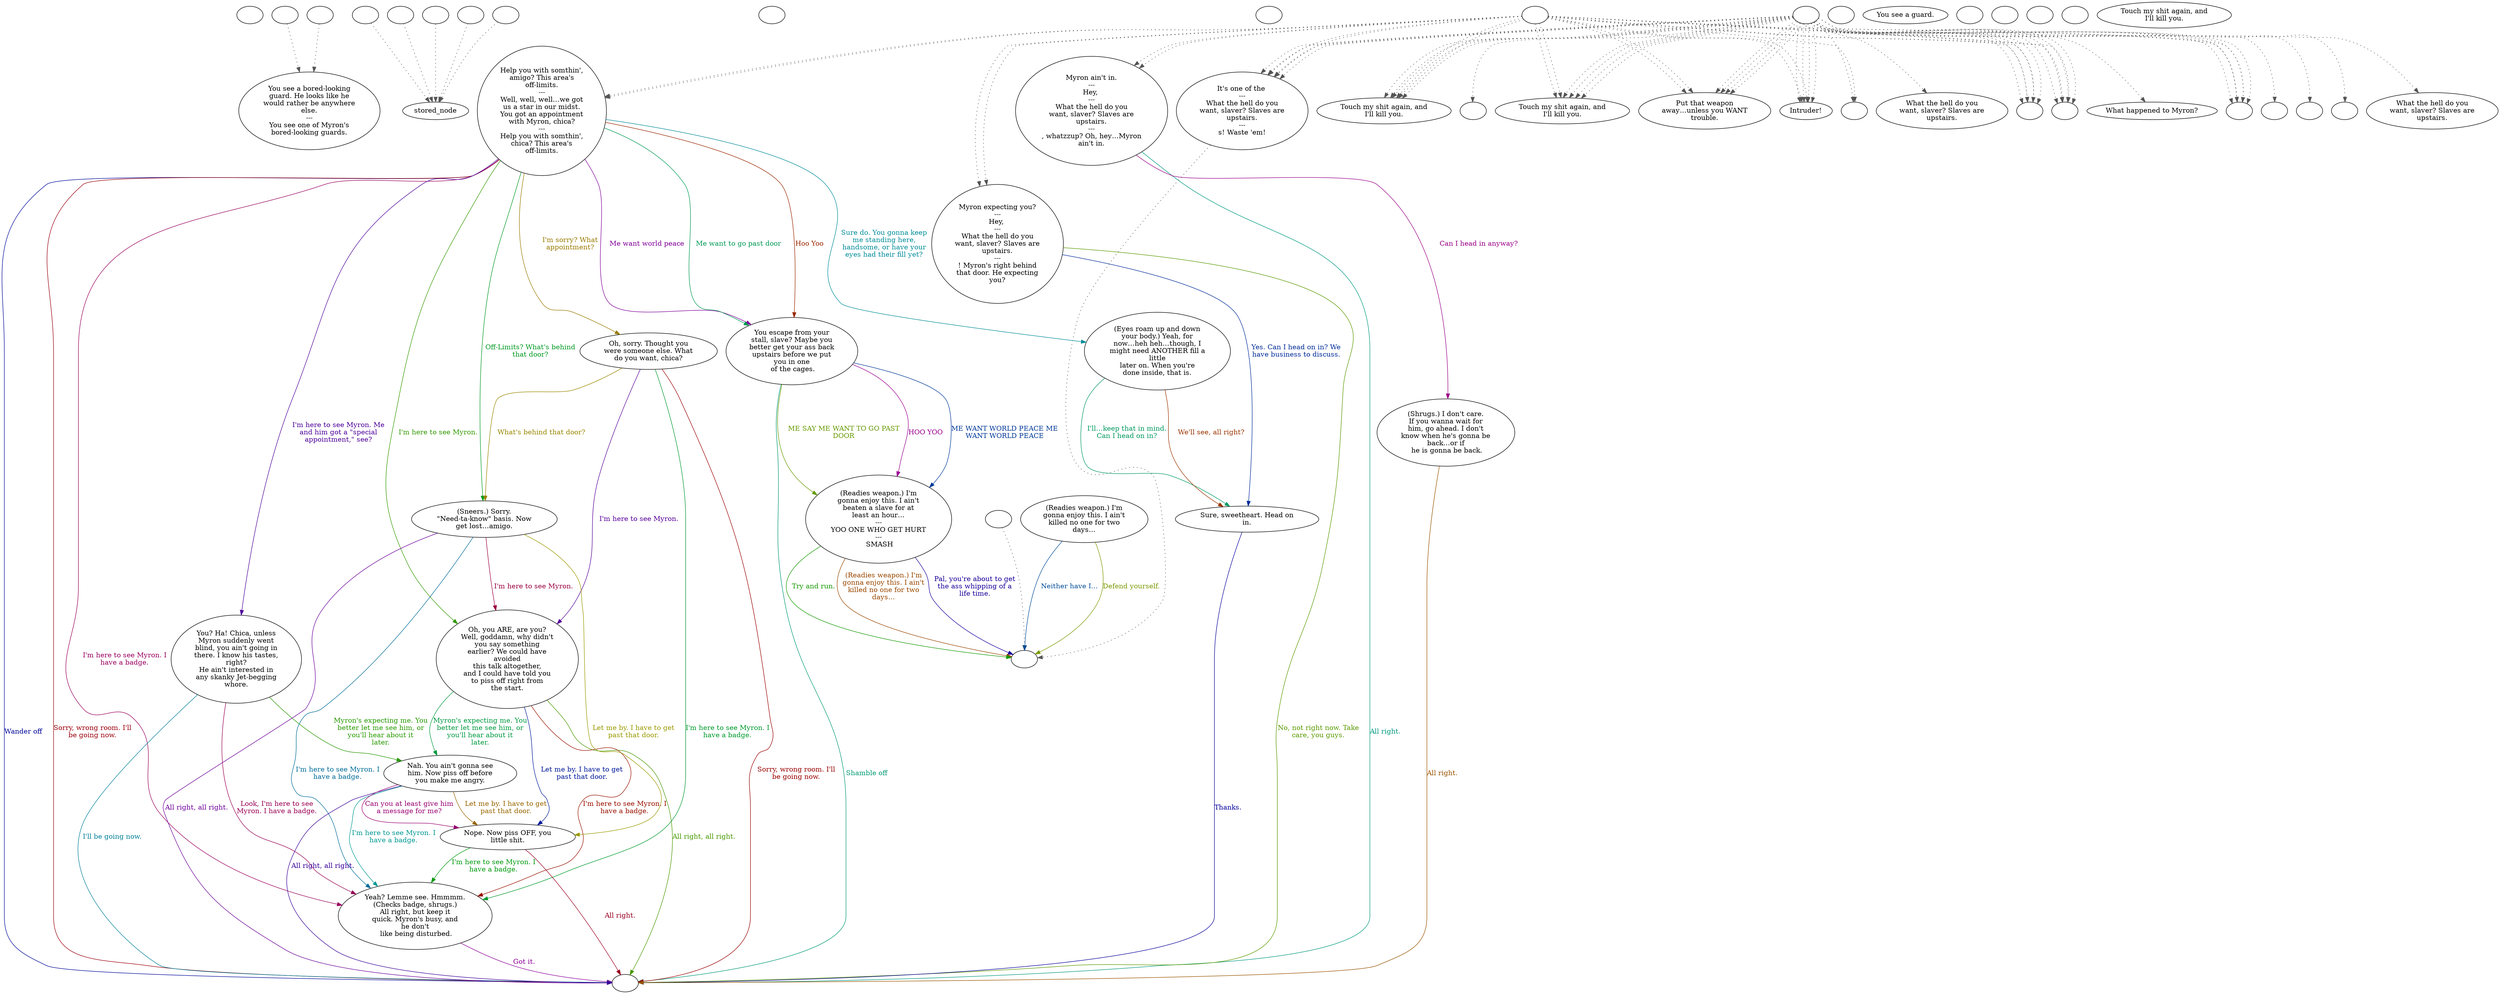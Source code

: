 digraph ncMyrGrd {
  "checkPartyMembersNearDoor" [style=filled       fillcolor="#FFFFFF"       color="#000000"]
  "checkPartyMembersNearDoor" [label=""]
  "ChooseFromList" [style=filled       fillcolor="#FFFFFF"       color="#000000"]
  "ChooseFromList" [label="You see a bored-looking\nguard. He looks like he\nwould rather be anywhere\nelse.\n---\nYou see one of Myron's\nbored-looking guards."]
  "CLICK_PREV" [style=filled       fillcolor="#FFFFFF"       color="#000000"]
  "CLICK_PREV" -> "ChooseFromList" [style=dotted color="#555555"]
  "CLICK_PREV" [label=""]
  "CLICK_0" [style=filled       fillcolor="#FFFFFF"       color="#000000"]
  "CLICK_0" -> "stored_node" [style=dotted color="#555555"]
  "CLICK_0" [label=""]
  "CLICK_1" [style=filled       fillcolor="#FFFFFF"       color="#000000"]
  "CLICK_1" -> "stored_node" [style=dotted color="#555555"]
  "CLICK_1" [label=""]
  "CLICK_2" [style=filled       fillcolor="#FFFFFF"       color="#000000"]
  "CLICK_2" -> "stored_node" [style=dotted color="#555555"]
  "CLICK_2" [label=""]
  "CLICK_3" [style=filled       fillcolor="#FFFFFF"       color="#000000"]
  "CLICK_3" -> "stored_node" [style=dotted color="#555555"]
  "CLICK_3" [label=""]
  "CLICK_4" [style=filled       fillcolor="#FFFFFF"       color="#000000"]
  "CLICK_4" -> "stored_node" [style=dotted color="#555555"]
  "CLICK_4" [label=""]
  "CLICK_MORE" [style=filled       fillcolor="#FFFFFF"       color="#000000"]
  "CLICK_MORE" -> "ChooseFromList" [style=dotted color="#555555"]
  "CLICK_MORE" [label=""]
  "start" [style=filled       fillcolor="#FFFFFF"       color="#000000"]
  "start" [label=""]
  "critter_p_proc" [style=filled       fillcolor="#FFFFFF"       color="#000000"]
  "critter_p_proc" [label=""]
  "pickup_p_proc" [style=filled       fillcolor="#FFFFFF"       color="#000000"]
  "pickup_p_proc" -> "Node998" [style=dotted color="#555555"]
  "pickup_p_proc" [label=""]
  "talk_p_proc" [style=filled       fillcolor="#FFFFFF"       color="#000000"]
  "talk_p_proc" -> "Node006" [style=dotted color="#555555"]
  "talk_p_proc" -> "Node007" [style=dotted color="#555555"]
  "talk_p_proc" -> "Node008" [style=dotted color="#555555"]
  "talk_p_proc" -> "Node006" [style=dotted color="#555555"]
  "talk_p_proc" -> "Node007" [style=dotted color="#555555"]
  "talk_p_proc" -> "Node008" [style=dotted color="#555555"]
  "talk_p_proc" -> "Node009" [style=dotted color="#555555"]
  "talk_p_proc" -> "Node009" [style=dotted color="#555555"]
  "talk_p_proc" -> "Node010" [style=dotted color="#555555"]
  "talk_p_proc" -> "Node010" [style=dotted color="#555555"]
  "talk_p_proc" -> "Node011" [style=dotted color="#555555"]
  "talk_p_proc" -> "Node011" [style=dotted color="#555555"]
  "talk_p_proc" -> "Node012" [style=dotted color="#555555"]
  "talk_p_proc" -> "Node012" [style=dotted color="#555555"]
  "talk_p_proc" -> "Node013" [style=dotted color="#555555"]
  "talk_p_proc" -> "Node013" [style=dotted color="#555555"]
  "talk_p_proc" -> "Node004" [style=dotted color="#555555"]
  "talk_p_proc" -> "Node032" [style=dotted color="#555555"]
  "talk_p_proc" -> "Node032" [style=dotted color="#555555"]
  "talk_p_proc" -> "Node031" [style=dotted color="#555555"]
  "talk_p_proc" -> "Node031" [style=dotted color="#555555"]
  "talk_p_proc" -> "Node018" [style=dotted color="#555555"]
  "talk_p_proc" -> "Node018" [style=dotted color="#555555"]
  "talk_p_proc" [label=""]
  "destroy_p_proc" [style=filled       fillcolor="#FFFFFF"       color="#000000"]
  "destroy_p_proc" [label=""]
  "look_at_p_proc" [style=filled       fillcolor="#FFFFFF"       color="#000000"]
  "look_at_p_proc" [label="You see a guard."]
  "description_p_proc" [style=filled       fillcolor="#FFFFFF"       color="#000000"]
  "description_p_proc" [label=""]
  "use_skill_on_p_proc" [style=filled       fillcolor="#FFFFFF"       color="#000000"]
  "use_skill_on_p_proc" [label=""]
  "damage_p_proc" [style=filled       fillcolor="#FFFFFF"       color="#000000"]
  "damage_p_proc" [label=""]
  "map_enter_p_proc" [style=filled       fillcolor="#FFFFFF"       color="#000000"]
  "map_enter_p_proc" [label=""]
  "timed_event_p_proc" [style=filled       fillcolor="#FFFFFF"       color="#000000"]
  "timed_event_p_proc" -> "Node006" [style=dotted color="#555555"]
  "timed_event_p_proc" -> "Node007" [style=dotted color="#555555"]
  "timed_event_p_proc" -> "Node008" [style=dotted color="#555555"]
  "timed_event_p_proc" -> "Node006" [style=dotted color="#555555"]
  "timed_event_p_proc" -> "Node007" [style=dotted color="#555555"]
  "timed_event_p_proc" -> "Node008" [style=dotted color="#555555"]
  "timed_event_p_proc" -> "Node009" [style=dotted color="#555555"]
  "timed_event_p_proc" -> "Node009" [style=dotted color="#555555"]
  "timed_event_p_proc" -> "Node010" [style=dotted color="#555555"]
  "timed_event_p_proc" -> "Node010" [style=dotted color="#555555"]
  "timed_event_p_proc" -> "Node011" [style=dotted color="#555555"]
  "timed_event_p_proc" -> "Node011" [style=dotted color="#555555"]
  "timed_event_p_proc" -> "Node012" [style=dotted color="#555555"]
  "timed_event_p_proc" -> "Node012" [style=dotted color="#555555"]
  "timed_event_p_proc" -> "Node013" [style=dotted color="#555555"]
  "timed_event_p_proc" -> "Node013" [style=dotted color="#555555"]
  "timed_event_p_proc" -> "Node002" [style=dotted color="#555555"]
  "timed_event_p_proc" -> "Node003" [style=dotted color="#555555"]
  "timed_event_p_proc" -> "Node006" [style=dotted color="#555555"]
  "timed_event_p_proc" -> "Node007" [style=dotted color="#555555"]
  "timed_event_p_proc" -> "Node008" [style=dotted color="#555555"]
  "timed_event_p_proc" -> "Node006" [style=dotted color="#555555"]
  "timed_event_p_proc" -> "Node007" [style=dotted color="#555555"]
  "timed_event_p_proc" -> "Node008" [style=dotted color="#555555"]
  "timed_event_p_proc" -> "Node009" [style=dotted color="#555555"]
  "timed_event_p_proc" -> "Node009" [style=dotted color="#555555"]
  "timed_event_p_proc" -> "Node010" [style=dotted color="#555555"]
  "timed_event_p_proc" -> "Node010" [style=dotted color="#555555"]
  "timed_event_p_proc" -> "Node011" [style=dotted color="#555555"]
  "timed_event_p_proc" -> "Node011" [style=dotted color="#555555"]
  "timed_event_p_proc" -> "Node012" [style=dotted color="#555555"]
  "timed_event_p_proc" -> "Node012" [style=dotted color="#555555"]
  "timed_event_p_proc" -> "Node013" [style=dotted color="#555555"]
  "timed_event_p_proc" -> "Node013" [style=dotted color="#555555"]
  "timed_event_p_proc" -> "Node004" [style=dotted color="#555555"]
  "timed_event_p_proc" -> "Node005" [style=dotted color="#555555"]
  "timed_event_p_proc" -> "Node014" [style=dotted color="#555555"]
  "timed_event_p_proc" -> "Node015" [style=dotted color="#555555"]
  "timed_event_p_proc" -> "Node016" [style=dotted color="#555555"]
  "timed_event_p_proc" -> "Node017" [style=dotted color="#555555"]
  "timed_event_p_proc" [label=""]
  "Node998" [style=filled       fillcolor="#FFFFFF"       color="#000000"]
  "Node998" [label=""]
  "Node999" [style=filled       fillcolor="#FFFFFF"       color="#000000"]
  "Node999" [label=""]
  "Node001" [style=filled       fillcolor="#FFFFFF"       color="#000000"]
  "Node001" [label="Touch my shit again, and\nI'll kill you."]
  "Node002" [style=filled       fillcolor="#FFFFFF"       color="#000000"]
  "Node002" [label=""]
  "Node003" [style=filled       fillcolor="#FFFFFF"       color="#000000"]
  "Node003" [label=""]
  "Node004" [style=filled       fillcolor="#FFFFFF"       color="#000000"]
  "Node004" [label=""]
  "Node005" [style=filled       fillcolor="#FFFFFF"       color="#000000"]
  "Node005" [label="What the hell do you\nwant, slaver? Slaves are\nupstairs."]
  "Node006" [style=filled       fillcolor="#FFFFFF"       color="#000000"]
  "Node006" -> "Node998" [style=dotted color="#555555"]
  "Node006" [label="It's one of the \n---\nWhat the hell do you\nwant, slaver? Slaves are\nupstairs.\n---\ns! Waste 'em!"]
  "Node007" [style=filled       fillcolor="#FFFFFF"       color="#000000"]
  "Node007" [label="Touch my shit again, and\nI'll kill you."]
  "Node008" [style=filled       fillcolor="#FFFFFF"       color="#000000"]
  "Node008" [label="Touch my shit again, and\nI'll kill you."]
  "Node009" [style=filled       fillcolor="#FFFFFF"       color="#000000"]
  "Node009" [label="Put that weapon\naway…unless you WANT\ntrouble."]
  "Node010" [style=filled       fillcolor="#FFFFFF"       color="#000000"]
  "Node010" [label="Intruder!"]
  "Node011" [style=filled       fillcolor="#FFFFFF"       color="#000000"]
  "Node011" [label=""]
  "Node012" [style=filled       fillcolor="#FFFFFF"       color="#000000"]
  "Node012" [label=""]
  "Node013" [style=filled       fillcolor="#FFFFFF"       color="#000000"]
  "Node013" [label=""]
  "Node014" [style=filled       fillcolor="#FFFFFF"       color="#000000"]
  "Node014" [label=""]
  "Node015" [style=filled       fillcolor="#FFFFFF"       color="#000000"]
  "Node015" [label="What the hell do you\nwant, slaver? Slaves are\nupstairs."]
  "Node016" [style=filled       fillcolor="#FFFFFF"       color="#000000"]
  "Node016" [label="What happened to Myron?"]
  "Node017" [style=filled       fillcolor="#FFFFFF"       color="#000000"]
  "Node017" [label=""]
  "Node018" [style=filled       fillcolor="#FFFFFF"       color="#000000"]
  "Node018" [label="Help you with somthin',\namigo? This area's\noff-limits.\n---\nWell, well, well…we got\nus a star in our midst.\nYou got an appointment\nwith Myron, chica?\n---\nHelp you with somthin',\nchica? This area's\noff-limits."]
  "Node018" -> "Node019" [label="Me want world peace" color="#800099" fontcolor="#800099"]
  "Node018" -> "Node019" [label="Me want to go past door" color="#009954" fontcolor="#009954"]
  "Node018" -> "Node019" [label="Hoo Yoo" color="#992700" fontcolor="#992700"]
  "Node018" -> "Node999" [label="Wander off" color="#000699" fontcolor="#000699"]
  "Node018" -> "Node022" [label="I'm here to see Myron." color="#329900" fontcolor="#329900"]
  "Node018" -> "Node026" [label="I'm here to see Myron. I\nhave a badge." color="#99005F" fontcolor="#99005F"]
  "Node018" -> "Node027" [label="Sure do. You gonna keep\nme standing here,\nhandsome, or have your\neyes had their fill yet?" color="#008C99" fontcolor="#008C99"]
  "Node018" -> "Node030" [label="I'm sorry? What\nappointment?" color="#997A00" fontcolor="#997A00"]
  "Node018" -> "Node029" [label="I'm here to see Myron. Me\nand him got a \"special\nappointment,\" see?" color="#4D0099" fontcolor="#4D0099"]
  "Node018" -> "Node021" [label="Off-Limits? What's behind\nthat door?" color="#009920" fontcolor="#009920"]
  "Node018" -> "Node999" [label="Sorry, wrong room. I'll\nbe going now." color="#99000C" fontcolor="#99000C"]
  "Node019" [style=filled       fillcolor="#FFFFFF"       color="#000000"]
  "Node019" [label="You escape from your\nstall, slave? Maybe you\nbetter get your ass back\nupstairs before we put\nyou in one\n of the cages."]
  "Node019" -> "Node020" [label="ME WANT WORLD PEACE ME\nWANT WORLD PEACE" color="#003999" fontcolor="#003999"]
  "Node019" -> "Node020" [label="ME SAY ME WANT TO GO PAST\nDOOR" color="#659900" fontcolor="#659900"]
  "Node019" -> "Node020" [label="HOO YOO" color="#990092" fontcolor="#990092"]
  "Node019" -> "Node999" [label="Shamble off" color="#009973" fontcolor="#009973"]
  "Node020" [style=filled       fillcolor="#FFFFFF"       color="#000000"]
  "Node020" [label="(Readies weapon.) I'm\ngonna enjoy this. I ain't\nbeaten a slave for at\nleast an hour…\n---\nYOO ONE WHO GET HURT\n---\n SMASH"]
  "Node020" -> "Node998" [label="(Readies weapon.) I'm\ngonna enjoy this. I ain't\nkilled no one for two\ndays…" color="#994700" fontcolor="#994700"]
  "Node020" -> "Node998" [label="Pal, you're about to get\nthe ass whipping of a\nlife time." color="#1A0099" fontcolor="#1A0099"]
  "Node020" -> "Node998" [label="Try and run." color="#139900" fontcolor="#139900"]
  "Node021" [style=filled       fillcolor="#FFFFFF"       color="#000000"]
  "Node021" [label="(Sneers.) Sorry.\n\"Need-ta-know\" basis. Now\nget lost…amigo."]
  "Node021" -> "Node022" [label="I'm here to see Myron." color="#99003F" fontcolor="#99003F"]
  "Node021" -> "Node026" [label="I'm here to see Myron. I\nhave a badge." color="#006C99" fontcolor="#006C99"]
  "Node021" -> "Node024" [label="Let me by. I have to get\npast that door." color="#999900" fontcolor="#999900"]
  "Node021" -> "Node999" [label="All right, all right." color="#6D0099" fontcolor="#6D0099"]
  "Node022" [style=filled       fillcolor="#FFFFFF"       color="#000000"]
  "Node022" [label="Oh, you ARE, are you?\nWell, goddamn, why didn't\nyou say something\nearlier? We could have\navoided\nthis talk altogether,\nand I could have told you\nto piss off right from\nthe start."]
  "Node022" -> "Node023" [label="Myron's expecting me. You\nbetter let me see him, or\nyou'll hear about it\nlater." color="#009940" fontcolor="#009940"]
  "Node022" -> "Node026" [label="I'm here to see Myron. I\nhave a badge." color="#991300" fontcolor="#991300"]
  "Node022" -> "Node024" [label="Let me by. I have to get\npast that door." color="#001999" fontcolor="#001999"]
  "Node022" -> "Node999" [label="All right, all right." color="#469900" fontcolor="#469900"]
  "Node023" [style=filled       fillcolor="#FFFFFF"       color="#000000"]
  "Node023" [label="Nah. You ain't gonna see\nhim. Now piss off before\nyou make me angry."]
  "Node023" -> "Node024" [label="Can you at least give him\na message for me?" color="#990072" fontcolor="#990072"]
  "Node023" -> "Node026" [label="I'm here to see Myron. I\nhave a badge." color="#009993" fontcolor="#009993"]
  "Node023" -> "Node024" [label="Let me by. I have to get\npast that door." color="#996600" fontcolor="#996600"]
  "Node023" -> "Node999" [label="All right, all right." color="#3A0099" fontcolor="#3A0099"]
  "Node024" [style=filled       fillcolor="#FFFFFF"       color="#000000"]
  "Node024" [label="Nope. Now piss OFF, you\nlittle shit."]
  "Node024" -> "Node026" [label="I'm here to see Myron. I\nhave a badge." color="#00990D" fontcolor="#00990D"]
  "Node024" -> "Node999" [label="All right." color="#990020" fontcolor="#990020"]
  "Node025" [style=filled       fillcolor="#FFFFFF"       color="#000000"]
  "Node025" [label="(Readies weapon.) I'm\ngonna enjoy this. I ain't\nkilled no one for two\ndays…"]
  "Node025" -> "Node998" [label="Neither have I…" color="#004C99" fontcolor="#004C99"]
  "Node025" -> "Node998" [label="Defend yourself." color="#799900" fontcolor="#799900"]
  "Node026" [style=filled       fillcolor="#FFFFFF"       color="#000000"]
  "Node026" [label="Yeah? Lemme see. Hmmmm.\n(Checks badge, shrugs.)\nAll right, but keep it\nquick. Myron's busy, and\nhe don't\n like being disturbed."]
  "Node026" -> "Node999" [label="Got it." color="#8C0099" fontcolor="#8C0099"]
  "Node027" [style=filled       fillcolor="#FFFFFF"       color="#000000"]
  "Node027" [label="(Eyes roam up and down\nyour body.) Yeah, for\nnow…heh heh…though, I\nmight need ANOTHER fill a\nlittle\nlater on. When you're\ndone inside, that is."]
  "Node027" -> "Node028" [label="I'll…keep that in mind.\nCan I head on in?" color="#009960" fontcolor="#009960"]
  "Node027" -> "Node028" [label="We'll see, all right?" color="#993300" fontcolor="#993300"]
  "Node028" [style=filled       fillcolor="#FFFFFF"       color="#000000"]
  "Node028" [label="Sure, sweetheart. Head on\nin."]
  "Node028" -> "Node999" [label="Thanks." color="#060099" fontcolor="#060099"]
  "Node029" [style=filled       fillcolor="#FFFFFF"       color="#000000"]
  "Node029" [label="You? Ha! Chica, unless\nMyron suddenly went\nblind, you ain't going in\nthere. I know his tastes,\nright?\nHe ain't interested in\nany skanky Jet-begging\nwhore."]
  "Node029" -> "Node023" [label="Myron's expecting me. You\nbetter let me see him, or\nyou'll hear about it\nlater." color="#269900" fontcolor="#269900"]
  "Node029" -> "Node026" [label="Look, I'm here to see\nMyron. I have a badge." color="#990053" fontcolor="#990053"]
  "Node029" -> "Node999" [label="I'll be going now." color="#008099" fontcolor="#008099"]
  "Node030" [style=filled       fillcolor="#FFFFFF"       color="#000000"]
  "Node030" [label="Oh, sorry. Thought you\nwere someone else. What\ndo you want, chica?"]
  "Node030" -> "Node021" [label="What's behind that door?" color="#998600" fontcolor="#998600"]
  "Node030" -> "Node022" [label="I'm here to see Myron." color="#590099" fontcolor="#590099"]
  "Node030" -> "Node026" [label="I'm here to see Myron. I\nhave a badge." color="#00992D" fontcolor="#00992D"]
  "Node030" -> "Node999" [label="Sorry, wrong room. I'll\nbe going now." color="#990000" fontcolor="#990000"]
  "Node031" [style=filled       fillcolor="#FFFFFF"       color="#000000"]
  "Node031" [label="Myron expecting you?\n---\nHey, \n---\nWhat the hell do you\nwant, slaver? Slaves are\nupstairs.\n---\n! Myron's right behind\nthat door. He expecting\nyou?"]
  "Node031" -> "Node028" [label="Yes. Can I head on in? We\nhave business to discuss." color="#002D99" fontcolor="#002D99"]
  "Node031" -> "Node999" [label="No, not right now. Take\ncare, you guys." color="#599900" fontcolor="#599900"]
  "Node032" [style=filled       fillcolor="#FFFFFF"       color="#000000"]
  "Node032" [label="Myron ain't in.\n---\nHey, \n---\nWhat the hell do you\nwant, slaver? Slaves are\nupstairs.\n---\n, whatzzup? Oh, hey…Myron\nain't in."]
  "Node032" -> "Node033" [label="Can I head in anyway?" color="#990086" fontcolor="#990086"]
  "Node032" -> "Node999" [label="All right." color="#00997F" fontcolor="#00997F"]
  "Node033" [style=filled       fillcolor="#FFFFFF"       color="#000000"]
  "Node033" [label="(Shrugs.) I don't care.\nIf you wanna wait for\nhim, go ahead. I don't\nknow when he's gonna be\nback…or if\n he is gonna be back."]
  "Node033" -> "Node999" [label="All right." color="#995300" fontcolor="#995300"]
}